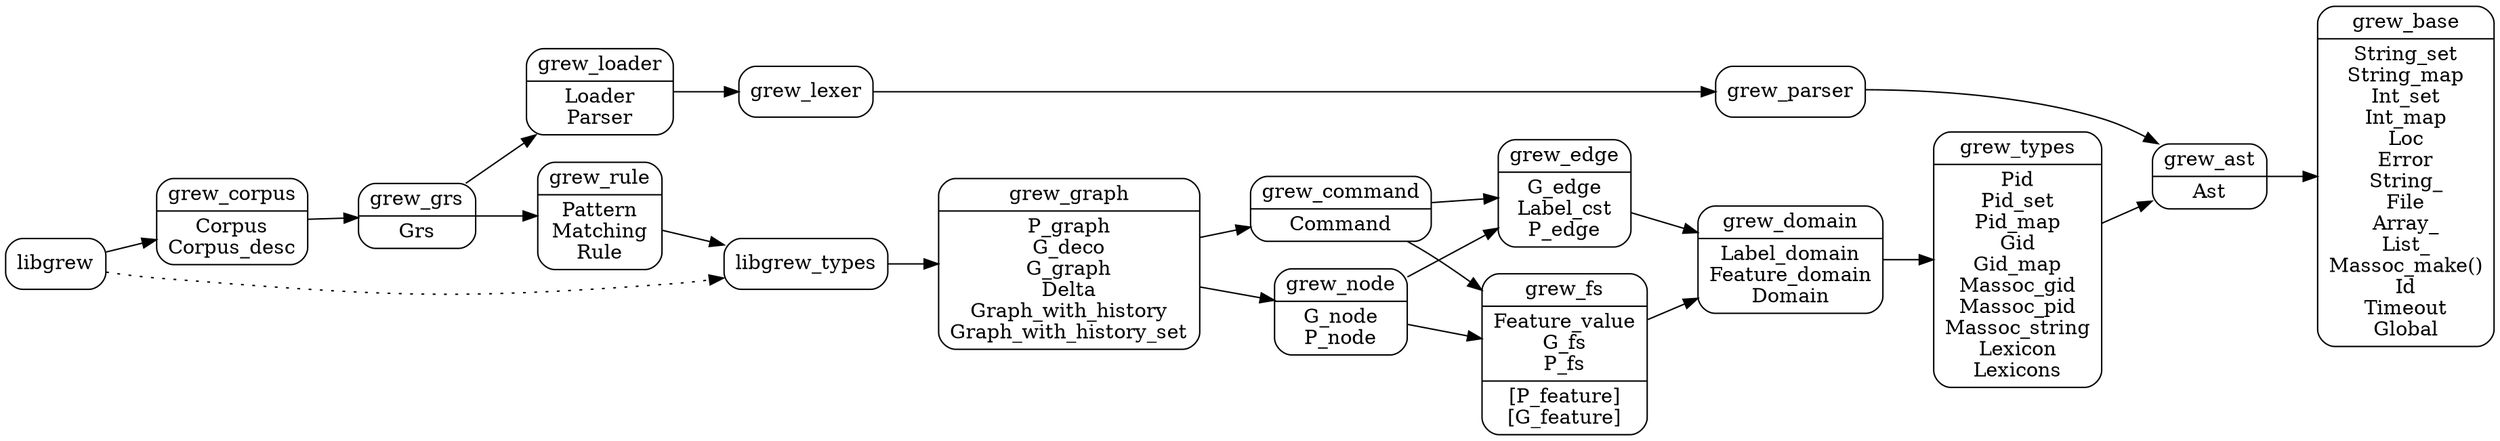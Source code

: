 digraph grew {
  node [shape=Mrecord];
  rankdir = LR;
  grew_base [label="grew_base|String_set\nString_map\nInt_set\nInt_map\nLoc\nError\nString_\nFile\nArray_\nList_\nMassoc_make()\nId\nTimeout\nGlobal"]
  grew_types [label="grew_types|Pid\nPid_set\nPid_map\nGid\nGid_map\nMassoc_gid\nMassoc_pid\nMassoc_string\nLexicon\nLexicons"]
  grew_ast [label="grew_ast|Ast"]
  grew_domain [label="grew_domain|Label_domain\nFeature_domain\nDomain"]
  grew_loader [label="grew_loader|Loader\nParser"]
  grew_fs [label="grew_fs|Feature_value\nG_fs\nP_fs|[P_feature]\n[G_feature]"]
  grew_edge [label="grew_edge|G_edge\nLabel_cst\nP_edge"]
  grew_node [label="grew_node|G_node\nP_node"]
  grew_command [label="grew_command|Command"]
  grew_graph [label="grew_graph|P_graph\nG_deco\nG_graph\nDelta\nGraph_with_history\nGraph_with_history_set"]
  grew_rule [label="grew_rule|Pattern\nMatching\nRule"]
  grew_grs [label="grew_grs|Grs"]
  grew_corpus [label="grew_corpus|Corpus\nCorpus_desc"]

grew_domain -> grew_types -> grew_ast -> grew_base
grew_edge -> grew_domain
grew_fs -> grew_domain
grew_command -> grew_edge
grew_command -> grew_fs
grew_node -> grew_edge
grew_node -> grew_fs
grew_graph -> grew_node
grew_graph -> grew_command
libgrew_types -> grew_graph
grew_rule -> libgrew_types
grew_grs -> grew_rule
grew_grs -> grew_loader -> grew_lexer -> grew_parser -> grew_ast
grew_corpus -> grew_grs
libgrew -> grew_corpus

libgrew -> libgrew_types [style=dotted]
}